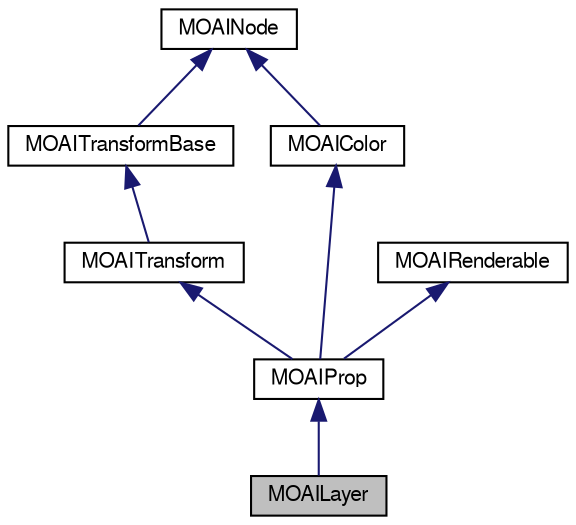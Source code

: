 digraph G
{
  edge [fontname="FreeSans",fontsize="10",labelfontname="FreeSans",labelfontsize="10"];
  node [fontname="FreeSans",fontsize="10",shape=record];
  Node1 [label="MOAILayer",height=0.2,width=0.4,color="black", fillcolor="grey75", style="filled" fontcolor="black"];
  Node2 -> Node1 [dir=back,color="midnightblue",fontsize="10",style="solid",fontname="FreeSans"];
  Node2 [label="MOAIProp",height=0.2,width=0.4,color="black", fillcolor="white", style="filled",URL="$class_m_o_a_i_prop.html",tooltip="Base class for props.   	&lt;table cellpadding=&quot;8&quot;&gt;&lt;tr&gt; &lt;td vertical-align=&quo..."];
  Node3 -> Node2 [dir=back,color="midnightblue",fontsize="10",style="solid",fontname="FreeSans"];
  Node3 [label="MOAITransform",height=0.2,width=0.4,color="black", fillcolor="white", style="filled",URL="$class_m_o_a_i_transform.html",tooltip="Transformation hierarchy node.   	&lt;table cellpadding=&quot;8&quot;&gt;&lt;tr&gt; &lt;td vertical-a..."];
  Node4 -> Node3 [dir=back,color="midnightblue",fontsize="10",style="solid",fontname="FreeSans"];
  Node4 [label="MOAITransformBase",height=0.2,width=0.4,color="black", fillcolor="white", style="filled",URL="$class_m_o_a_i_transform_base.html",tooltip="Base class for 2D affine transforms.   	&lt;table cellpadding=&quot;8&quot;&gt;&lt;tr&gt; &lt;td vert..."];
  Node5 -> Node4 [dir=back,color="midnightblue",fontsize="10",style="solid",fontname="FreeSans"];
  Node5 [label="MOAINode",height=0.2,width=0.4,color="black", fillcolor="white", style="filled",URL="$class_m_o_a_i_node.html",tooltip="Base for all attribute bearing Moai objects and dependency graph nodes."];
  Node6 -> Node2 [dir=back,color="midnightblue",fontsize="10",style="solid",fontname="FreeSans"];
  Node6 [label="MOAIColor",height=0.2,width=0.4,color="black", fillcolor="white", style="filled",URL="$class_m_o_a_i_color.html",tooltip="Color vector with animation helper methods.   	&lt;table cellpadding=&quot;8&quot;&gt;&lt;tr&gt; &lt;..."];
  Node5 -> Node6 [dir=back,color="midnightblue",fontsize="10",style="solid",fontname="FreeSans"];
  Node7 -> Node2 [dir=back,color="midnightblue",fontsize="10",style="solid",fontname="FreeSans"];
  Node7 [label="MOAIRenderable",height=0.2,width=0.4,color="black", fillcolor="white", style="filled",URL="$class_m_o_a_i_renderable.html",tooltip="Abstract base class for objects that can be rendered by MOAIRenderMgr."];
}
